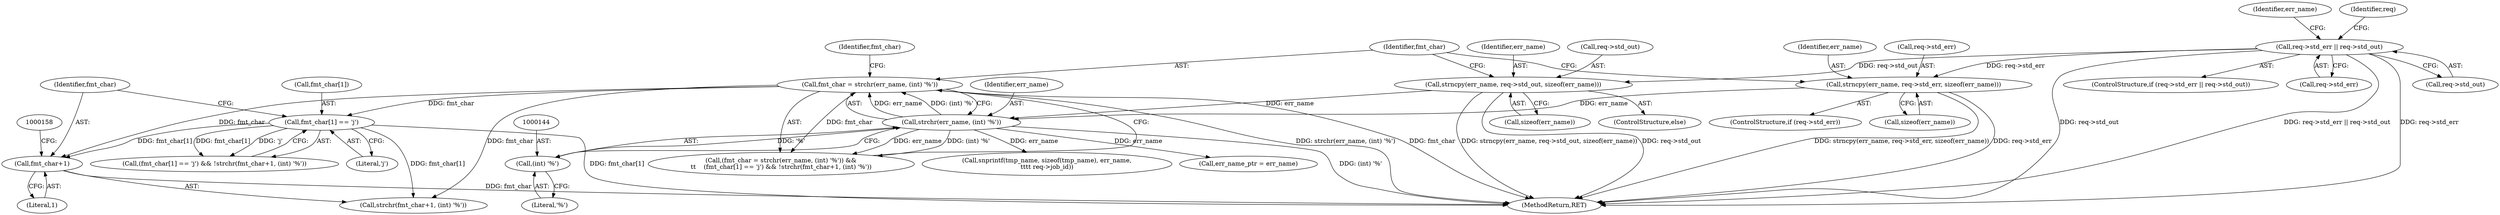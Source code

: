 digraph "0_slurm_92362a92fffe60187df61f99ab11c249d44120ee@pointer" {
"1000154" [label="(Call,fmt_char+1)"];
"1000139" [label="(Call,fmt_char = strchr(err_name, (int) '%'))"];
"1000141" [label="(Call,strchr(err_name, (int) '%'))"];
"1000122" [label="(Call,strncpy(err_name, req->std_err, sizeof(err_name)))"];
"1000110" [label="(Call,req->std_err || req->std_out)"];
"1000130" [label="(Call,strncpy(err_name, req->std_out, sizeof(err_name)))"];
"1000143" [label="(Call,(int) '%')"];
"1000147" [label="(Call,fmt_char[1] == 'j')"];
"1000153" [label="(Call,strchr(fmt_char+1, (int) '%'))"];
"1000118" [label="(ControlStructure,if (req->std_err))"];
"1000143" [label="(Call,(int) '%')"];
"1000146" [label="(Call,(fmt_char[1] == 'j') && !strchr(fmt_char+1, (int) '%'))"];
"1000148" [label="(Call,fmt_char[1])"];
"1000140" [label="(Identifier,fmt_char)"];
"1000129" [label="(ControlStructure,else)"];
"1000139" [label="(Call,fmt_char = strchr(err_name, (int) '%'))"];
"1000130" [label="(Call,strncpy(err_name, req->std_out, sizeof(err_name)))"];
"1000124" [label="(Call,req->std_err)"];
"1000114" [label="(Call,req->std_out)"];
"1000145" [label="(Literal,'%')"];
"1000111" [label="(Call,req->std_err)"];
"1000131" [label="(Identifier,err_name)"];
"1000149" [label="(Identifier,fmt_char)"];
"1000151" [label="(Literal,'j')"];
"1000142" [label="(Identifier,err_name)"];
"1000167" [label="(Call,snprintf(tmp_name, sizeof(tmp_name), err_name,\n\t\t\t\t req->job_id))"];
"1000190" [label="(Call,err_name_ptr = err_name)"];
"1000156" [label="(Literal,1)"];
"1000135" [label="(Call,sizeof(err_name))"];
"1000123" [label="(Identifier,err_name)"];
"1000127" [label="(Call,sizeof(err_name))"];
"1000155" [label="(Identifier,fmt_char)"];
"1000183" [label="(Identifier,err_name)"];
"1000132" [label="(Call,req->std_out)"];
"1000120" [label="(Identifier,req)"];
"1000141" [label="(Call,strchr(err_name, (int) '%'))"];
"1000154" [label="(Call,fmt_char+1)"];
"1000122" [label="(Call,strncpy(err_name, req->std_err, sizeof(err_name)))"];
"1000109" [label="(ControlStructure,if (req->std_err || req->std_out))"];
"1000138" [label="(Call,(fmt_char = strchr(err_name, (int) '%')) &&\n\t\t    (fmt_char[1] == 'j') && !strchr(fmt_char+1, (int) '%'))"];
"1000287" [label="(MethodReturn,RET)"];
"1000147" [label="(Call,fmt_char[1] == 'j')"];
"1000110" [label="(Call,req->std_err || req->std_out)"];
"1000154" -> "1000153"  [label="AST: "];
"1000154" -> "1000156"  [label="CFG: "];
"1000155" -> "1000154"  [label="AST: "];
"1000156" -> "1000154"  [label="AST: "];
"1000158" -> "1000154"  [label="CFG: "];
"1000154" -> "1000287"  [label="DDG: fmt_char"];
"1000139" -> "1000154"  [label="DDG: fmt_char"];
"1000147" -> "1000154"  [label="DDG: fmt_char[1]"];
"1000139" -> "1000138"  [label="AST: "];
"1000139" -> "1000141"  [label="CFG: "];
"1000140" -> "1000139"  [label="AST: "];
"1000141" -> "1000139"  [label="AST: "];
"1000149" -> "1000139"  [label="CFG: "];
"1000138" -> "1000139"  [label="CFG: "];
"1000139" -> "1000287"  [label="DDG: strchr(err_name, (int) '%')"];
"1000139" -> "1000287"  [label="DDG: fmt_char"];
"1000139" -> "1000138"  [label="DDG: fmt_char"];
"1000141" -> "1000139"  [label="DDG: err_name"];
"1000141" -> "1000139"  [label="DDG: (int) '%'"];
"1000139" -> "1000147"  [label="DDG: fmt_char"];
"1000139" -> "1000153"  [label="DDG: fmt_char"];
"1000141" -> "1000143"  [label="CFG: "];
"1000142" -> "1000141"  [label="AST: "];
"1000143" -> "1000141"  [label="AST: "];
"1000141" -> "1000287"  [label="DDG: (int) '%'"];
"1000141" -> "1000138"  [label="DDG: err_name"];
"1000141" -> "1000138"  [label="DDG: (int) '%'"];
"1000122" -> "1000141"  [label="DDG: err_name"];
"1000130" -> "1000141"  [label="DDG: err_name"];
"1000143" -> "1000141"  [label="DDG: '%'"];
"1000141" -> "1000167"  [label="DDG: err_name"];
"1000141" -> "1000190"  [label="DDG: err_name"];
"1000122" -> "1000118"  [label="AST: "];
"1000122" -> "1000127"  [label="CFG: "];
"1000123" -> "1000122"  [label="AST: "];
"1000124" -> "1000122"  [label="AST: "];
"1000127" -> "1000122"  [label="AST: "];
"1000140" -> "1000122"  [label="CFG: "];
"1000122" -> "1000287"  [label="DDG: strncpy(err_name, req->std_err, sizeof(err_name))"];
"1000122" -> "1000287"  [label="DDG: req->std_err"];
"1000110" -> "1000122"  [label="DDG: req->std_err"];
"1000110" -> "1000109"  [label="AST: "];
"1000110" -> "1000111"  [label="CFG: "];
"1000110" -> "1000114"  [label="CFG: "];
"1000111" -> "1000110"  [label="AST: "];
"1000114" -> "1000110"  [label="AST: "];
"1000120" -> "1000110"  [label="CFG: "];
"1000183" -> "1000110"  [label="CFG: "];
"1000110" -> "1000287"  [label="DDG: req->std_out"];
"1000110" -> "1000287"  [label="DDG: req->std_err || req->std_out"];
"1000110" -> "1000287"  [label="DDG: req->std_err"];
"1000110" -> "1000130"  [label="DDG: req->std_out"];
"1000130" -> "1000129"  [label="AST: "];
"1000130" -> "1000135"  [label="CFG: "];
"1000131" -> "1000130"  [label="AST: "];
"1000132" -> "1000130"  [label="AST: "];
"1000135" -> "1000130"  [label="AST: "];
"1000140" -> "1000130"  [label="CFG: "];
"1000130" -> "1000287"  [label="DDG: strncpy(err_name, req->std_out, sizeof(err_name))"];
"1000130" -> "1000287"  [label="DDG: req->std_out"];
"1000143" -> "1000145"  [label="CFG: "];
"1000144" -> "1000143"  [label="AST: "];
"1000145" -> "1000143"  [label="AST: "];
"1000147" -> "1000146"  [label="AST: "];
"1000147" -> "1000151"  [label="CFG: "];
"1000148" -> "1000147"  [label="AST: "];
"1000151" -> "1000147"  [label="AST: "];
"1000155" -> "1000147"  [label="CFG: "];
"1000146" -> "1000147"  [label="CFG: "];
"1000147" -> "1000287"  [label="DDG: fmt_char[1]"];
"1000147" -> "1000146"  [label="DDG: fmt_char[1]"];
"1000147" -> "1000146"  [label="DDG: 'j'"];
"1000147" -> "1000153"  [label="DDG: fmt_char[1]"];
}
